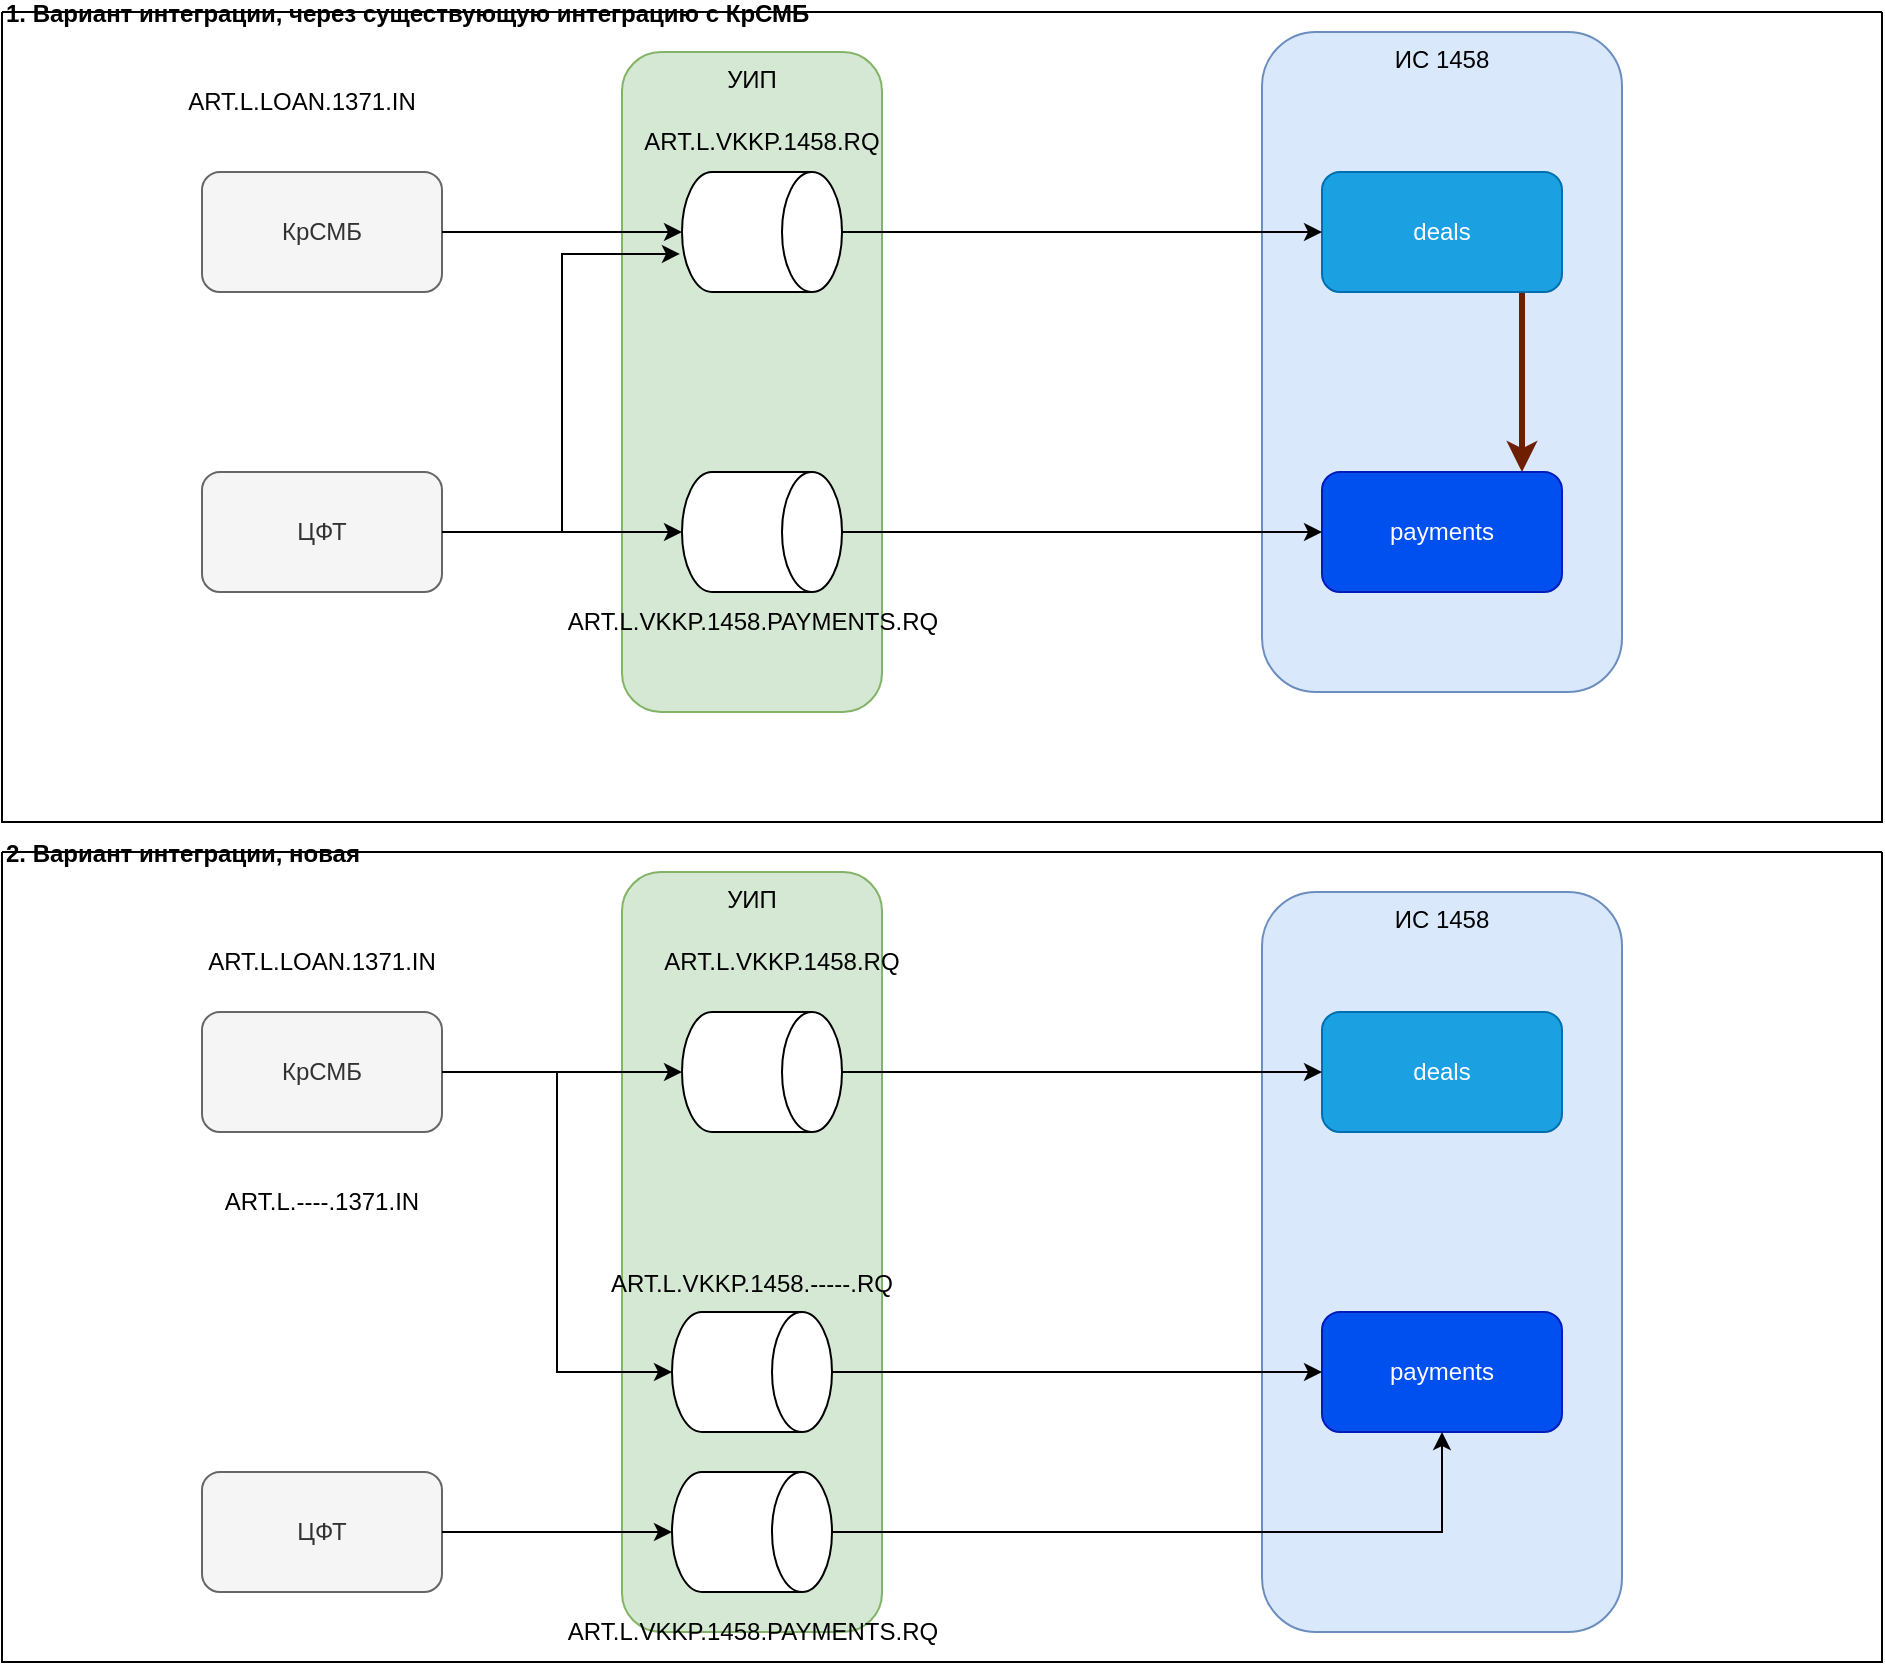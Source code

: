 <mxfile version="24.7.6">
  <diagram name="Страница — 1" id="hXMB-YMLmVzZ4zF9cZrb">
    <mxGraphModel dx="1975" dy="713" grid="1" gridSize="10" guides="1" tooltips="1" connect="1" arrows="1" fold="1" page="1" pageScale="1" pageWidth="827" pageHeight="1169" math="0" shadow="0">
      <root>
        <mxCell id="0" />
        <mxCell id="1" parent="0" />
        <mxCell id="GZUUf-TcJM9M3wCEMww6-58" value="" style="group" vertex="1" connectable="0" parent="1">
          <mxGeometry x="-150" y="60" width="940" height="825" as="geometry" />
        </mxCell>
        <mxCell id="GZUUf-TcJM9M3wCEMww6-35" value="УИП" style="rounded=1;whiteSpace=wrap;html=1;fillColor=#d5e8d4;strokeColor=#82b366;verticalAlign=top;" vertex="1" parent="GZUUf-TcJM9M3wCEMww6-58">
          <mxGeometry x="310" y="430" width="130" height="380" as="geometry" />
        </mxCell>
        <mxCell id="GZUUf-TcJM9M3wCEMww6-46" value="1. Вариант интеграции, через существующую интеграцию с КрСМБ" style="swimlane;startSize=0;align=left;" vertex="1" parent="GZUUf-TcJM9M3wCEMww6-58">
          <mxGeometry width="940" height="405" as="geometry" />
        </mxCell>
        <mxCell id="GZUUf-TcJM9M3wCEMww6-47" value="2. Вариант интеграции, новая" style="swimlane;startSize=0;align=left;" vertex="1" parent="GZUUf-TcJM9M3wCEMww6-58">
          <mxGeometry y="420" width="940" height="405" as="geometry" />
        </mxCell>
        <mxCell id="GZUUf-TcJM9M3wCEMww6-25" value="ЦФТ" style="rounded=1;whiteSpace=wrap;html=1;fillColor=#f5f5f5;fontColor=#333333;strokeColor=#666666;" vertex="1" parent="GZUUf-TcJM9M3wCEMww6-47">
          <mxGeometry x="100" y="310" width="120" height="60" as="geometry" />
        </mxCell>
        <mxCell id="GZUUf-TcJM9M3wCEMww6-53" value="ART.L.VKKP.1458.PAYMENTS.RQ" style="text;html=1;align=center;verticalAlign=middle;whiteSpace=wrap;rounded=0;" vertex="1" parent="GZUUf-TcJM9M3wCEMww6-47">
          <mxGeometry x="287.5" y="375" width="175" height="30" as="geometry" />
        </mxCell>
        <mxCell id="GZUUf-TcJM9M3wCEMww6-54" value="ART.L.VKKP.1458.RQ" style="text;html=1;align=center;verticalAlign=middle;whiteSpace=wrap;rounded=0;" vertex="1" parent="GZUUf-TcJM9M3wCEMww6-47">
          <mxGeometry x="320" y="40" width="140" height="30" as="geometry" />
        </mxCell>
        <mxCell id="GZUUf-TcJM9M3wCEMww6-55" value="ART.L.LOAN.1371.IN" style="text;html=1;align=center;verticalAlign=middle;whiteSpace=wrap;rounded=0;" vertex="1" parent="GZUUf-TcJM9M3wCEMww6-47">
          <mxGeometry x="80" y="50" width="160" height="10" as="geometry" />
        </mxCell>
        <mxCell id="GZUUf-TcJM9M3wCEMww6-56" value="ART.L.----.1371.IN" style="text;html=1;align=center;verticalAlign=middle;whiteSpace=wrap;rounded=0;" vertex="1" parent="GZUUf-TcJM9M3wCEMww6-47">
          <mxGeometry x="80" y="170" width="160" height="10" as="geometry" />
        </mxCell>
        <mxCell id="GZUUf-TcJM9M3wCEMww6-57" value="ART.L.VKKP.1458.-----.RQ" style="text;html=1;align=center;verticalAlign=middle;whiteSpace=wrap;rounded=0;" vertex="1" parent="GZUUf-TcJM9M3wCEMww6-47">
          <mxGeometry x="295" y="211" width="160" height="10" as="geometry" />
        </mxCell>
        <mxCell id="GZUUf-TcJM9M3wCEMww6-43" value="ИС 1458" style="rounded=1;whiteSpace=wrap;html=1;fillColor=#dae8fc;strokeColor=#6c8ebf;verticalAlign=top;" vertex="1" parent="GZUUf-TcJM9M3wCEMww6-58">
          <mxGeometry x="630" y="440" width="180" height="370" as="geometry" />
        </mxCell>
        <mxCell id="GZUUf-TcJM9M3wCEMww6-7" value="deals" style="rounded=1;whiteSpace=wrap;html=1;fillColor=#1ba1e2;fontColor=#ffffff;strokeColor=#006EAF;" vertex="1" parent="GZUUf-TcJM9M3wCEMww6-58">
          <mxGeometry x="660" y="500" width="120" height="60" as="geometry" />
        </mxCell>
        <mxCell id="GZUUf-TcJM9M3wCEMww6-8" value="payments" style="rounded=1;whiteSpace=wrap;html=1;fillColor=#0050ef;fontColor=#ffffff;strokeColor=#001DBC;" vertex="1" parent="GZUUf-TcJM9M3wCEMww6-58">
          <mxGeometry x="660" y="650" width="120" height="60" as="geometry" />
        </mxCell>
        <mxCell id="GZUUf-TcJM9M3wCEMww6-9" value="КрСМБ" style="rounded=1;whiteSpace=wrap;html=1;fillColor=#f5f5f5;fontColor=#333333;strokeColor=#666666;" vertex="1" parent="GZUUf-TcJM9M3wCEMww6-58">
          <mxGeometry x="100" y="500" width="120" height="60" as="geometry" />
        </mxCell>
        <mxCell id="GZUUf-TcJM9M3wCEMww6-10" style="edgeStyle=orthogonalEdgeStyle;rounded=0;orthogonalLoop=1;jettySize=auto;html=1;" edge="1" parent="GZUUf-TcJM9M3wCEMww6-58" source="GZUUf-TcJM9M3wCEMww6-11" target="GZUUf-TcJM9M3wCEMww6-7">
          <mxGeometry relative="1" as="geometry" />
        </mxCell>
        <mxCell id="GZUUf-TcJM9M3wCEMww6-11" value="" style="shape=cylinder3;whiteSpace=wrap;html=1;boundedLbl=1;backgroundOutline=1;size=15;rotation=90;" vertex="1" parent="GZUUf-TcJM9M3wCEMww6-58">
          <mxGeometry x="350" y="490" width="60" height="80" as="geometry" />
        </mxCell>
        <mxCell id="GZUUf-TcJM9M3wCEMww6-12" style="edgeStyle=orthogonalEdgeStyle;rounded=0;orthogonalLoop=1;jettySize=auto;html=1;entryX=0.5;entryY=1;entryDx=0;entryDy=0;entryPerimeter=0;" edge="1" parent="GZUUf-TcJM9M3wCEMww6-58" source="GZUUf-TcJM9M3wCEMww6-9" target="GZUUf-TcJM9M3wCEMww6-11">
          <mxGeometry relative="1" as="geometry" />
        </mxCell>
        <mxCell id="GZUUf-TcJM9M3wCEMww6-15" style="edgeStyle=orthogonalEdgeStyle;rounded=0;orthogonalLoop=1;jettySize=auto;html=1;" edge="1" parent="GZUUf-TcJM9M3wCEMww6-58" source="GZUUf-TcJM9M3wCEMww6-14" target="GZUUf-TcJM9M3wCEMww6-8">
          <mxGeometry relative="1" as="geometry" />
        </mxCell>
        <mxCell id="GZUUf-TcJM9M3wCEMww6-14" value="" style="shape=cylinder3;whiteSpace=wrap;html=1;boundedLbl=1;backgroundOutline=1;size=15;rotation=90;" vertex="1" parent="GZUUf-TcJM9M3wCEMww6-58">
          <mxGeometry x="345" y="720" width="60" height="80" as="geometry" />
        </mxCell>
        <mxCell id="GZUUf-TcJM9M3wCEMww6-27" style="edgeStyle=orthogonalEdgeStyle;rounded=0;orthogonalLoop=1;jettySize=auto;html=1;" edge="1" parent="GZUUf-TcJM9M3wCEMww6-58" source="GZUUf-TcJM9M3wCEMww6-25" target="GZUUf-TcJM9M3wCEMww6-14">
          <mxGeometry relative="1" as="geometry" />
        </mxCell>
        <mxCell id="GZUUf-TcJM9M3wCEMww6-42" value="ИС 1458" style="rounded=1;whiteSpace=wrap;html=1;fillColor=#dae8fc;strokeColor=#6c8ebf;verticalAlign=top;" vertex="1" parent="GZUUf-TcJM9M3wCEMww6-58">
          <mxGeometry x="630" y="10" width="180" height="330" as="geometry" />
        </mxCell>
        <mxCell id="GZUUf-TcJM9M3wCEMww6-32" value="УИП" style="rounded=1;whiteSpace=wrap;html=1;fillColor=#d5e8d4;strokeColor=#82b366;verticalAlign=top;" vertex="1" parent="GZUUf-TcJM9M3wCEMww6-58">
          <mxGeometry x="310" y="20" width="130" height="330" as="geometry" />
        </mxCell>
        <mxCell id="GZUUf-TcJM9M3wCEMww6-13" style="edgeStyle=orthogonalEdgeStyle;rounded=0;orthogonalLoop=1;jettySize=auto;html=1;entryX=0.5;entryY=0;entryDx=0;entryDy=0;strokeWidth=3;fillColor=#a0522d;strokeColor=#6D1F00;" edge="1" parent="GZUUf-TcJM9M3wCEMww6-58">
          <mxGeometry relative="1" as="geometry">
            <mxPoint x="760" y="140" as="sourcePoint" />
            <mxPoint x="760" y="230" as="targetPoint" />
          </mxGeometry>
        </mxCell>
        <mxCell id="GZUUf-TcJM9M3wCEMww6-1" value="deals" style="rounded=1;whiteSpace=wrap;html=1;fillColor=#1ba1e2;fontColor=#ffffff;strokeColor=#006EAF;" vertex="1" parent="GZUUf-TcJM9M3wCEMww6-58">
          <mxGeometry x="660" y="80" width="120" height="60" as="geometry" />
        </mxCell>
        <mxCell id="GZUUf-TcJM9M3wCEMww6-2" value="payments" style="rounded=1;whiteSpace=wrap;html=1;fillColor=#0050ef;fontColor=#ffffff;strokeColor=#001DBC;" vertex="1" parent="GZUUf-TcJM9M3wCEMww6-58">
          <mxGeometry x="660" y="230" width="120" height="60" as="geometry" />
        </mxCell>
        <mxCell id="GZUUf-TcJM9M3wCEMww6-3" value="КрСМБ" style="rounded=1;whiteSpace=wrap;html=1;fillColor=#f5f5f5;fontColor=#333333;strokeColor=#666666;" vertex="1" parent="GZUUf-TcJM9M3wCEMww6-58">
          <mxGeometry x="100" y="80" width="120" height="60" as="geometry" />
        </mxCell>
        <mxCell id="GZUUf-TcJM9M3wCEMww6-6" style="edgeStyle=orthogonalEdgeStyle;rounded=0;orthogonalLoop=1;jettySize=auto;html=1;" edge="1" parent="GZUUf-TcJM9M3wCEMww6-58" source="GZUUf-TcJM9M3wCEMww6-4" target="GZUUf-TcJM9M3wCEMww6-1">
          <mxGeometry relative="1" as="geometry" />
        </mxCell>
        <mxCell id="GZUUf-TcJM9M3wCEMww6-4" value="" style="shape=cylinder3;whiteSpace=wrap;html=1;boundedLbl=1;backgroundOutline=1;size=15;rotation=90;" vertex="1" parent="GZUUf-TcJM9M3wCEMww6-58">
          <mxGeometry x="350" y="70" width="60" height="80" as="geometry" />
        </mxCell>
        <mxCell id="GZUUf-TcJM9M3wCEMww6-5" style="edgeStyle=orthogonalEdgeStyle;rounded=0;orthogonalLoop=1;jettySize=auto;html=1;entryX=0.5;entryY=1;entryDx=0;entryDy=0;entryPerimeter=0;" edge="1" parent="GZUUf-TcJM9M3wCEMww6-58" source="GZUUf-TcJM9M3wCEMww6-3" target="GZUUf-TcJM9M3wCEMww6-4">
          <mxGeometry relative="1" as="geometry" />
        </mxCell>
        <mxCell id="GZUUf-TcJM9M3wCEMww6-21" style="edgeStyle=orthogonalEdgeStyle;rounded=0;orthogonalLoop=1;jettySize=auto;html=1;" edge="1" parent="GZUUf-TcJM9M3wCEMww6-58" source="GZUUf-TcJM9M3wCEMww6-20" target="GZUUf-TcJM9M3wCEMww6-2">
          <mxGeometry relative="1" as="geometry" />
        </mxCell>
        <mxCell id="GZUUf-TcJM9M3wCEMww6-20" value="" style="shape=cylinder3;whiteSpace=wrap;html=1;boundedLbl=1;backgroundOutline=1;size=15;rotation=90;" vertex="1" parent="GZUUf-TcJM9M3wCEMww6-58">
          <mxGeometry x="350" y="220" width="60" height="80" as="geometry" />
        </mxCell>
        <mxCell id="GZUUf-TcJM9M3wCEMww6-29" value="ЦФТ" style="rounded=1;whiteSpace=wrap;html=1;fillColor=#f5f5f5;fontColor=#333333;strokeColor=#666666;" vertex="1" parent="GZUUf-TcJM9M3wCEMww6-58">
          <mxGeometry x="100" y="230" width="120" height="60" as="geometry" />
        </mxCell>
        <mxCell id="GZUUf-TcJM9M3wCEMww6-30" style="edgeStyle=orthogonalEdgeStyle;rounded=0;orthogonalLoop=1;jettySize=auto;html=1;entryX=0.5;entryY=1;entryDx=0;entryDy=0;entryPerimeter=0;" edge="1" parent="GZUUf-TcJM9M3wCEMww6-58" source="GZUUf-TcJM9M3wCEMww6-29" target="GZUUf-TcJM9M3wCEMww6-20">
          <mxGeometry relative="1" as="geometry">
            <Array as="points" />
          </mxGeometry>
        </mxCell>
        <mxCell id="GZUUf-TcJM9M3wCEMww6-36" value="ART.L.VKKP.1458.RQ" style="text;html=1;align=center;verticalAlign=middle;whiteSpace=wrap;rounded=0;" vertex="1" parent="GZUUf-TcJM9M3wCEMww6-58">
          <mxGeometry x="310" y="50" width="140" height="30" as="geometry" />
        </mxCell>
        <mxCell id="GZUUf-TcJM9M3wCEMww6-37" value="ART.L.VKKP.1458.PAYMENTS.RQ" style="text;html=1;align=center;verticalAlign=middle;whiteSpace=wrap;rounded=0;" vertex="1" parent="GZUUf-TcJM9M3wCEMww6-58">
          <mxGeometry x="287.5" y="290" width="175" height="30" as="geometry" />
        </mxCell>
        <mxCell id="GZUUf-TcJM9M3wCEMww6-38" style="edgeStyle=orthogonalEdgeStyle;rounded=0;orthogonalLoop=1;jettySize=auto;html=1;entryX=0.683;entryY=1.013;entryDx=0;entryDy=0;entryPerimeter=0;" edge="1" parent="GZUUf-TcJM9M3wCEMww6-58" source="GZUUf-TcJM9M3wCEMww6-29" target="GZUUf-TcJM9M3wCEMww6-4">
          <mxGeometry relative="1" as="geometry" />
        </mxCell>
        <mxCell id="GZUUf-TcJM9M3wCEMww6-41" value="ART.L.LOAN.1371.IN" style="text;html=1;align=center;verticalAlign=middle;whiteSpace=wrap;rounded=0;" vertex="1" parent="GZUUf-TcJM9M3wCEMww6-58">
          <mxGeometry x="70" y="40" width="160" height="10" as="geometry" />
        </mxCell>
        <mxCell id="GZUUf-TcJM9M3wCEMww6-52" style="edgeStyle=orthogonalEdgeStyle;rounded=0;orthogonalLoop=1;jettySize=auto;html=1;" edge="1" parent="GZUUf-TcJM9M3wCEMww6-58" source="GZUUf-TcJM9M3wCEMww6-49" target="GZUUf-TcJM9M3wCEMww6-8">
          <mxGeometry relative="1" as="geometry" />
        </mxCell>
        <mxCell id="GZUUf-TcJM9M3wCEMww6-49" value="" style="shape=cylinder3;whiteSpace=wrap;html=1;boundedLbl=1;backgroundOutline=1;size=15;rotation=90;" vertex="1" parent="GZUUf-TcJM9M3wCEMww6-58">
          <mxGeometry x="345" y="640" width="60" height="80" as="geometry" />
        </mxCell>
        <mxCell id="GZUUf-TcJM9M3wCEMww6-51" style="edgeStyle=orthogonalEdgeStyle;rounded=0;orthogonalLoop=1;jettySize=auto;html=1;entryX=0.5;entryY=1;entryDx=0;entryDy=0;entryPerimeter=0;" edge="1" parent="GZUUf-TcJM9M3wCEMww6-58" source="GZUUf-TcJM9M3wCEMww6-9" target="GZUUf-TcJM9M3wCEMww6-49">
          <mxGeometry relative="1" as="geometry" />
        </mxCell>
      </root>
    </mxGraphModel>
  </diagram>
</mxfile>

